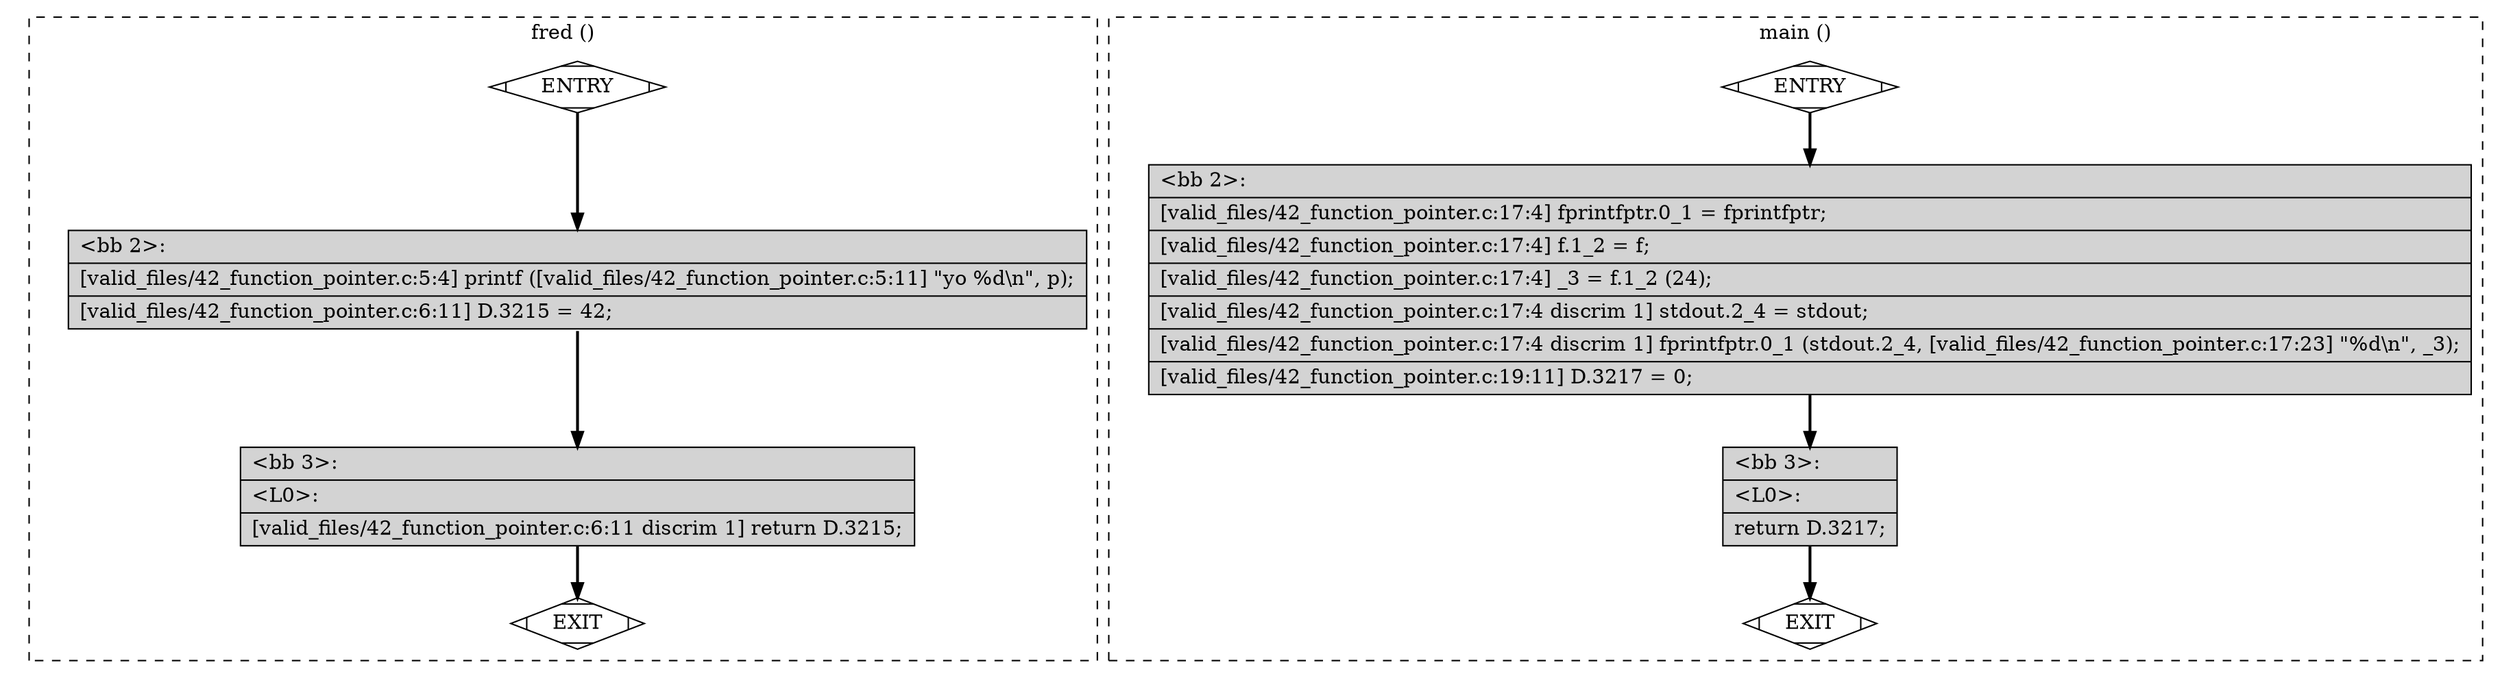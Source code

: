 digraph "a-42_function_pointer.c.015t.cfg" {
overlap=false;
subgraph "cluster_fred" {
	style="dashed";
	color="black";
	label="fred ()";
	fn_0_basic_block_0 [shape=Mdiamond,style=filled,fillcolor=white,label="ENTRY"];

	fn_0_basic_block_1 [shape=Mdiamond,style=filled,fillcolor=white,label="EXIT"];

	fn_0_basic_block_2 [shape=record,style=filled,fillcolor=lightgrey,label="{\<bb\ 2\>:\l\
|[valid_files/42_function_pointer.c:5:4]\ printf\ ([valid_files/42_function_pointer.c:5:11]\ \"yo\ %d\\n\",\ p);\l\
|[valid_files/42_function_pointer.c:6:11]\ D.3215\ =\ 42;\l\
}"];

	fn_0_basic_block_3 [shape=record,style=filled,fillcolor=lightgrey,label="{\<bb\ 3\>:\l\
|\<L0\>:\l\
|[valid_files/42_function_pointer.c:6:11\ discrim\ 1]\ return\ D.3215;\l\
}"];

	fn_0_basic_block_0:s -> fn_0_basic_block_2:n [style="solid,bold",color=black,weight=100,constraint=true];
	fn_0_basic_block_2:s -> fn_0_basic_block_3:n [style="solid,bold",color=black,weight=100,constraint=true];
	fn_0_basic_block_3:s -> fn_0_basic_block_1:n [style="solid,bold",color=black,weight=10,constraint=true];
	fn_0_basic_block_0:s -> fn_0_basic_block_1:n [style="invis",constraint=true];
}
subgraph "cluster_main" {
	style="dashed";
	color="black";
	label="main ()";
	fn_1_basic_block_0 [shape=Mdiamond,style=filled,fillcolor=white,label="ENTRY"];

	fn_1_basic_block_1 [shape=Mdiamond,style=filled,fillcolor=white,label="EXIT"];

	fn_1_basic_block_2 [shape=record,style=filled,fillcolor=lightgrey,label="{\<bb\ 2\>:\l\
|[valid_files/42_function_pointer.c:17:4]\ fprintfptr.0_1\ =\ fprintfptr;\l\
|[valid_files/42_function_pointer.c:17:4]\ f.1_2\ =\ f;\l\
|[valid_files/42_function_pointer.c:17:4]\ _3\ =\ f.1_2\ (24);\l\
|[valid_files/42_function_pointer.c:17:4\ discrim\ 1]\ stdout.2_4\ =\ stdout;\l\
|[valid_files/42_function_pointer.c:17:4\ discrim\ 1]\ fprintfptr.0_1\ (stdout.2_4,\ [valid_files/42_function_pointer.c:17:23]\ \"%d\\n\",\ _3);\l\
|[valid_files/42_function_pointer.c:19:11]\ D.3217\ =\ 0;\l\
}"];

	fn_1_basic_block_3 [shape=record,style=filled,fillcolor=lightgrey,label="{\<bb\ 3\>:\l\
|\<L0\>:\l\
|return\ D.3217;\l\
}"];

	fn_1_basic_block_0:s -> fn_1_basic_block_2:n [style="solid,bold",color=black,weight=100,constraint=true];
	fn_1_basic_block_2:s -> fn_1_basic_block_3:n [style="solid,bold",color=black,weight=100,constraint=true];
	fn_1_basic_block_3:s -> fn_1_basic_block_1:n [style="solid,bold",color=black,weight=10,constraint=true];
	fn_1_basic_block_0:s -> fn_1_basic_block_1:n [style="invis",constraint=true];
}
}

